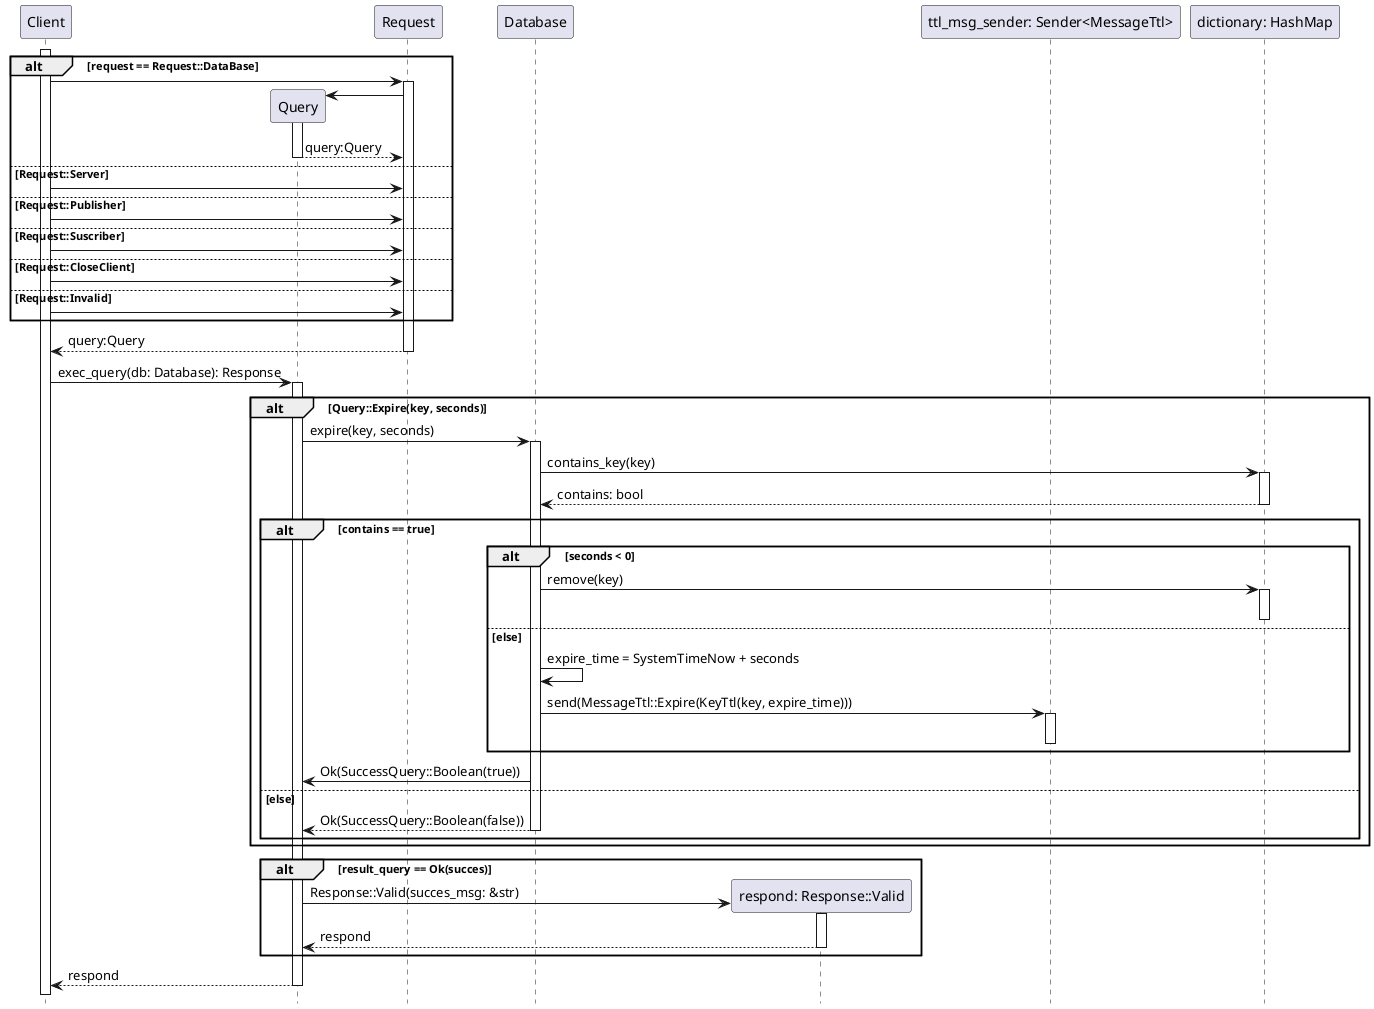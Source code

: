 @startuml expire command
hide footbox
activate Client
participant Client order 10
participant Database order 30
participant Request order 20

    alt request == Request::DataBase
        Client -> Request++:
        create Query
        Request -> Query++:
        return query:Query
    else Request::Server
        Client -> Request:
    else Request::Publisher
        Client -> Request:
    else Request::Suscriber
        Client -> Request:
    else Request::CloseClient
        Client -> Request:
    else Request::Invalid
        Client -> Request:
    end
    
    return query:Query

    Client -> Query++: exec_query(db: Database): Response

    alt Query::Expire(key, seconds)
        Query -> Database++: expire(key, seconds)
        participant Dictionary as "dictionary: HashMap" order 35
        Database -> Dictionary ++: contains_key(key)
        return contains: bool
        alt contains == true
            alt seconds < 0
                Database -> Dictionary++: remove(key)
                deactivate Dictionary
            else else
                Database -> Database: expire_time = SystemTimeNow + seconds
                participant msg_sender as "ttl_msg_sender: Sender<MessageTtl>" order 34
                Database -> msg_sender++: send(MessageTtl::Expire(KeyTtl(key, expire_time)))
                deactivate msg_sender
            end
            Database -> Query: Ok(SuccessQuery::Boolean(true))
        else else
            return Ok(SuccessQuery::Boolean(false))
        end
    end

    alt result_query == Ok(succes)
        participant Respond as "respond: Response::Valid" order 31
        create Respond
        Query -> Respond++: Response::Valid(succes_msg: &str)
        return respond
    end
    return respond
@enduml